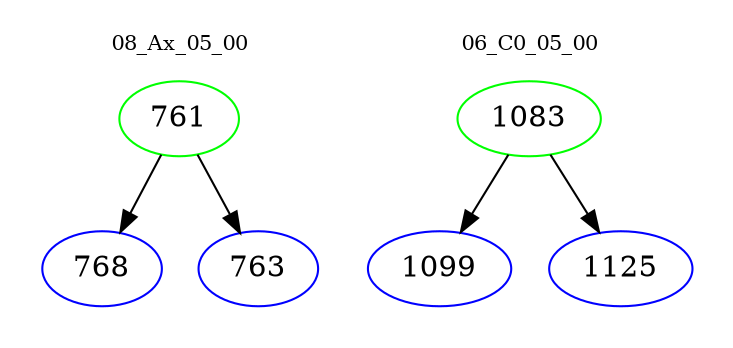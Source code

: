 digraph{
subgraph cluster_0 {
color = white
label = "08_Ax_05_00";
fontsize=10;
T0_761 [label="761", color="green"]
T0_761 -> T0_768 [color="black"]
T0_768 [label="768", color="blue"]
T0_761 -> T0_763 [color="black"]
T0_763 [label="763", color="blue"]
}
subgraph cluster_1 {
color = white
label = "06_C0_05_00";
fontsize=10;
T1_1083 [label="1083", color="green"]
T1_1083 -> T1_1099 [color="black"]
T1_1099 [label="1099", color="blue"]
T1_1083 -> T1_1125 [color="black"]
T1_1125 [label="1125", color="blue"]
}
}
